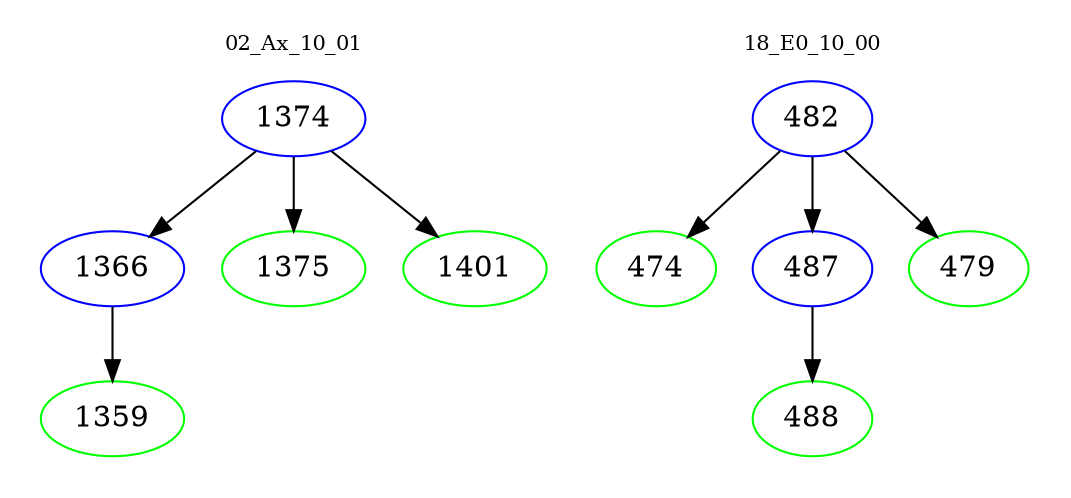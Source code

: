 digraph{
subgraph cluster_0 {
color = white
label = "02_Ax_10_01";
fontsize=10;
T0_1374 [label="1374", color="blue"]
T0_1374 -> T0_1366 [color="black"]
T0_1366 [label="1366", color="blue"]
T0_1366 -> T0_1359 [color="black"]
T0_1359 [label="1359", color="green"]
T0_1374 -> T0_1375 [color="black"]
T0_1375 [label="1375", color="green"]
T0_1374 -> T0_1401 [color="black"]
T0_1401 [label="1401", color="green"]
}
subgraph cluster_1 {
color = white
label = "18_E0_10_00";
fontsize=10;
T1_482 [label="482", color="blue"]
T1_482 -> T1_474 [color="black"]
T1_474 [label="474", color="green"]
T1_482 -> T1_487 [color="black"]
T1_487 [label="487", color="blue"]
T1_487 -> T1_488 [color="black"]
T1_488 [label="488", color="green"]
T1_482 -> T1_479 [color="black"]
T1_479 [label="479", color="green"]
}
}
